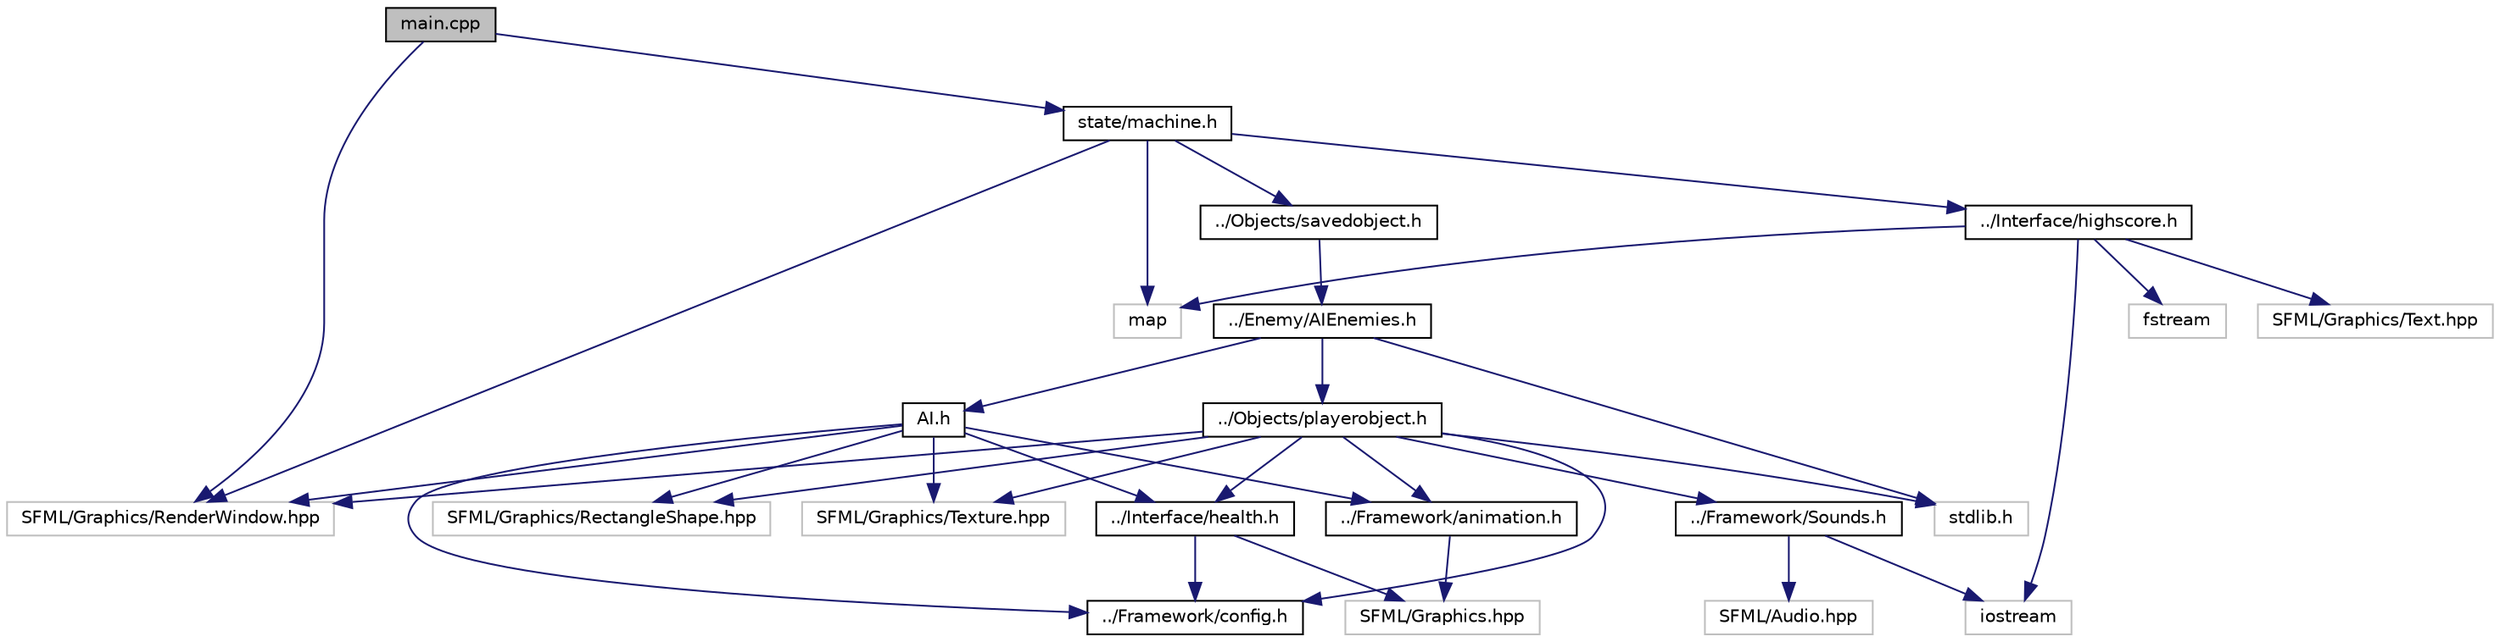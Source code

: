 digraph "main.cpp"
{
  edge [fontname="Helvetica",fontsize="10",labelfontname="Helvetica",labelfontsize="10"];
  node [fontname="Helvetica",fontsize="10",shape=record];
  Node1 [label="main.cpp",height=0.2,width=0.4,color="black", fillcolor="grey75", style="filled", fontcolor="black"];
  Node1 -> Node2 [color="midnightblue",fontsize="10",style="solid"];
  Node2 [label="SFML/Graphics/RenderWindow.hpp",height=0.2,width=0.4,color="grey75", fillcolor="white", style="filled"];
  Node1 -> Node3 [color="midnightblue",fontsize="10",style="solid"];
  Node3 [label="state/machine.h",height=0.2,width=0.4,color="black", fillcolor="white", style="filled",URL="$machine_8h.html"];
  Node3 -> Node4 [color="midnightblue",fontsize="10",style="solid"];
  Node4 [label="map",height=0.2,width=0.4,color="grey75", fillcolor="white", style="filled"];
  Node3 -> Node2 [color="midnightblue",fontsize="10",style="solid"];
  Node3 -> Node5 [color="midnightblue",fontsize="10",style="solid"];
  Node5 [label="../Objects/savedobject.h",height=0.2,width=0.4,color="black", fillcolor="white", style="filled",URL="$savedobject_8h.html"];
  Node5 -> Node6 [color="midnightblue",fontsize="10",style="solid"];
  Node6 [label="../Enemy/AIEnemies.h",height=0.2,width=0.4,color="black", fillcolor="white", style="filled",URL="$AIEnemies_8h.html"];
  Node6 -> Node7 [color="midnightblue",fontsize="10",style="solid"];
  Node7 [label="AI.h",height=0.2,width=0.4,color="black", fillcolor="white", style="filled",URL="$AI_8h.html"];
  Node7 -> Node8 [color="midnightblue",fontsize="10",style="solid"];
  Node8 [label="SFML/Graphics/RectangleShape.hpp",height=0.2,width=0.4,color="grey75", fillcolor="white", style="filled"];
  Node7 -> Node2 [color="midnightblue",fontsize="10",style="solid"];
  Node7 -> Node9 [color="midnightblue",fontsize="10",style="solid"];
  Node9 [label="SFML/Graphics/Texture.hpp",height=0.2,width=0.4,color="grey75", fillcolor="white", style="filled"];
  Node7 -> Node10 [color="midnightblue",fontsize="10",style="solid"];
  Node10 [label="../Framework/config.h",height=0.2,width=0.4,color="black", fillcolor="white", style="filled",URL="$config_8h.html"];
  Node7 -> Node11 [color="midnightblue",fontsize="10",style="solid"];
  Node11 [label="../Framework/animation.h",height=0.2,width=0.4,color="black", fillcolor="white", style="filled",URL="$animation_8h.html"];
  Node11 -> Node12 [color="midnightblue",fontsize="10",style="solid"];
  Node12 [label="SFML/Graphics.hpp",height=0.2,width=0.4,color="grey75", fillcolor="white", style="filled"];
  Node7 -> Node13 [color="midnightblue",fontsize="10",style="solid"];
  Node13 [label="../Interface/health.h",height=0.2,width=0.4,color="black", fillcolor="white", style="filled",URL="$health_8h.html"];
  Node13 -> Node12 [color="midnightblue",fontsize="10",style="solid"];
  Node13 -> Node10 [color="midnightblue",fontsize="10",style="solid"];
  Node6 -> Node14 [color="midnightblue",fontsize="10",style="solid"];
  Node14 [label="../Objects/playerobject.h",height=0.2,width=0.4,color="black", fillcolor="white", style="filled",URL="$playerobject_8h.html"];
  Node14 -> Node8 [color="midnightblue",fontsize="10",style="solid"];
  Node14 -> Node2 [color="midnightblue",fontsize="10",style="solid"];
  Node14 -> Node9 [color="midnightblue",fontsize="10",style="solid"];
  Node14 -> Node10 [color="midnightblue",fontsize="10",style="solid"];
  Node14 -> Node11 [color="midnightblue",fontsize="10",style="solid"];
  Node14 -> Node13 [color="midnightblue",fontsize="10",style="solid"];
  Node14 -> Node15 [color="midnightblue",fontsize="10",style="solid"];
  Node15 [label="../Framework/Sounds.h",height=0.2,width=0.4,color="black", fillcolor="white", style="filled",URL="$Sounds_8h.html"];
  Node15 -> Node16 [color="midnightblue",fontsize="10",style="solid"];
  Node16 [label="iostream",height=0.2,width=0.4,color="grey75", fillcolor="white", style="filled"];
  Node15 -> Node17 [color="midnightblue",fontsize="10",style="solid"];
  Node17 [label="SFML/Audio.hpp",height=0.2,width=0.4,color="grey75", fillcolor="white", style="filled"];
  Node14 -> Node18 [color="midnightblue",fontsize="10",style="solid"];
  Node18 [label="stdlib.h",height=0.2,width=0.4,color="grey75", fillcolor="white", style="filled"];
  Node6 -> Node18 [color="midnightblue",fontsize="10",style="solid"];
  Node3 -> Node19 [color="midnightblue",fontsize="10",style="solid"];
  Node19 [label="../Interface/highscore.h",height=0.2,width=0.4,color="black", fillcolor="white", style="filled",URL="$highscore_8h.html"];
  Node19 -> Node16 [color="midnightblue",fontsize="10",style="solid"];
  Node19 -> Node4 [color="midnightblue",fontsize="10",style="solid"];
  Node19 -> Node20 [color="midnightblue",fontsize="10",style="solid"];
  Node20 [label="fstream",height=0.2,width=0.4,color="grey75", fillcolor="white", style="filled"];
  Node19 -> Node21 [color="midnightblue",fontsize="10",style="solid"];
  Node21 [label="SFML/Graphics/Text.hpp",height=0.2,width=0.4,color="grey75", fillcolor="white", style="filled"];
}
